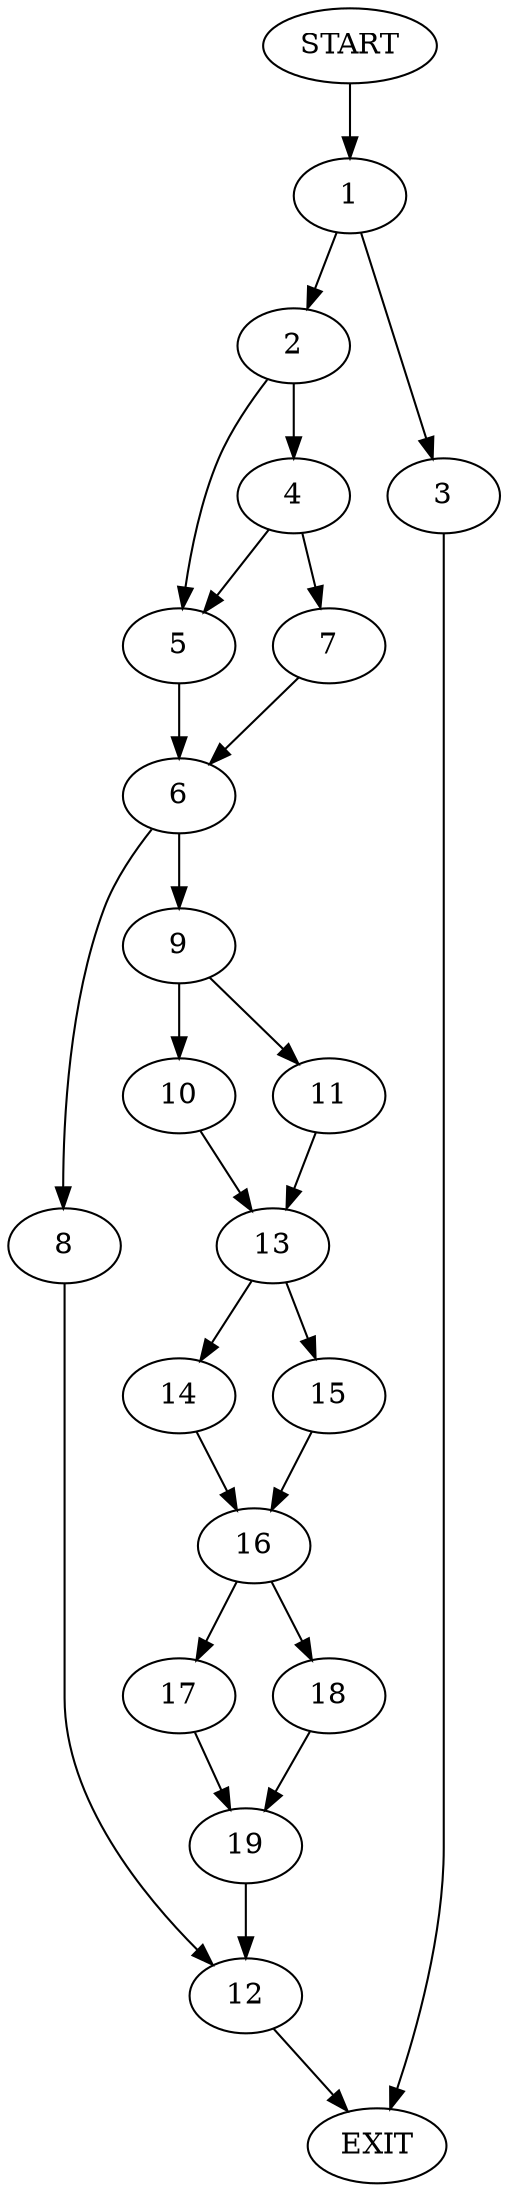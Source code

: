 digraph {
0 [label="START"]
20 [label="EXIT"]
0 -> 1
1 -> 2
1 -> 3
2 -> 4
2 -> 5
3 -> 20
5 -> 6
4 -> 5
4 -> 7
7 -> 6
6 -> 8
6 -> 9
9 -> 10
9 -> 11
8 -> 12
11 -> 13
10 -> 13
13 -> 14
13 -> 15
15 -> 16
14 -> 16
16 -> 17
16 -> 18
17 -> 19
18 -> 19
19 -> 12
12 -> 20
}

